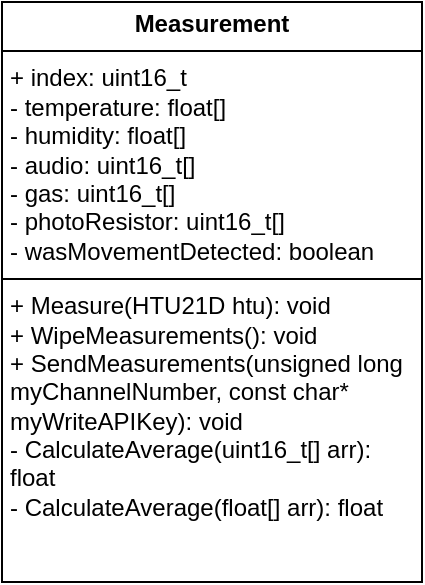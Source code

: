 <mxfile version="24.2.5" type="device">
  <diagram id="C5RBs43oDa-KdzZeNtuy" name="Page-1">
    <mxGraphModel dx="678" dy="611" grid="1" gridSize="10" guides="1" tooltips="1" connect="1" arrows="1" fold="1" page="1" pageScale="1" pageWidth="827" pageHeight="1169" math="0" shadow="0">
      <root>
        <mxCell id="WIyWlLk6GJQsqaUBKTNV-0" />
        <mxCell id="WIyWlLk6GJQsqaUBKTNV-1" parent="WIyWlLk6GJQsqaUBKTNV-0" />
        <mxCell id="7F5dd-LZbtj9VqMq3WVF-0" value="&lt;p style=&quot;margin:0px;margin-top:4px;text-align:center;&quot;&gt;&lt;b&gt;Measurement&lt;/b&gt;&lt;/p&gt;&lt;hr size=&quot;1&quot; style=&quot;border-style:solid;&quot;&gt;&lt;p style=&quot;margin:0px;margin-left:4px;&quot;&gt;+ index: uint16_t&lt;/p&gt;&lt;p style=&quot;margin:0px;margin-left:4px;&quot;&gt;- temperature: float[]&lt;/p&gt;&lt;p style=&quot;margin:0px;margin-left:4px;&quot;&gt;- humidity: float[]&lt;/p&gt;&lt;p style=&quot;margin:0px;margin-left:4px;&quot;&gt;- audio: uint16_t[]&lt;/p&gt;&lt;p style=&quot;margin:0px;margin-left:4px;&quot;&gt;- gas: uint16_t[]&lt;/p&gt;&lt;p style=&quot;margin:0px;margin-left:4px;&quot;&gt;- photoResistor: uint16_t[]&lt;/p&gt;&lt;p style=&quot;margin:0px;margin-left:4px;&quot;&gt;- wasMovementDetected: boolean&lt;/p&gt;&lt;hr size=&quot;1&quot; style=&quot;border-style:solid;&quot;&gt;&lt;p style=&quot;margin:0px;margin-left:4px;&quot;&gt;+ Measure(HTU21D htu): void&lt;/p&gt;&lt;p style=&quot;margin:0px;margin-left:4px;&quot;&gt;+ WipeMeasurements(): void&lt;/p&gt;&lt;p style=&quot;margin:0px;margin-left:4px;&quot;&gt;+ SendMeasurements(unsigned long myChannelNumber, const char* myWriteAPIKey): void&lt;/p&gt;&lt;p style=&quot;margin:0px;margin-left:4px;&quot;&gt;- CalculateAverage(uint16_t[] arr): float&lt;/p&gt;&lt;p style=&quot;margin:0px;margin-left:4px;&quot;&gt;- CalculateAverage(float[] arr): float&lt;/p&gt;" style="verticalAlign=top;align=left;overflow=fill;html=1;whiteSpace=wrap;" vertex="1" parent="WIyWlLk6GJQsqaUBKTNV-1">
          <mxGeometry x="330" y="390" width="210" height="290" as="geometry" />
        </mxCell>
      </root>
    </mxGraphModel>
  </diagram>
</mxfile>
